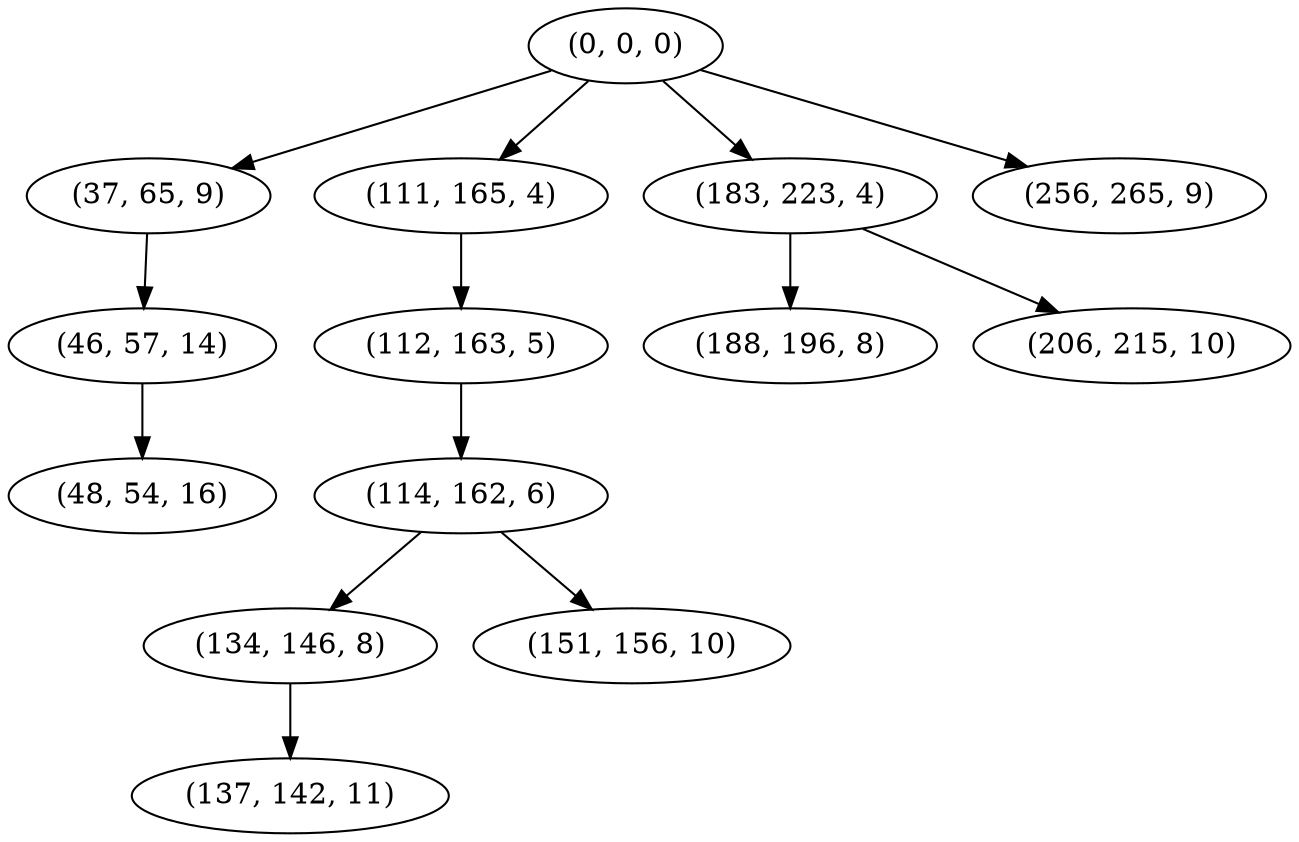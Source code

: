 digraph tree {
    "(0, 0, 0)";
    "(37, 65, 9)";
    "(46, 57, 14)";
    "(48, 54, 16)";
    "(111, 165, 4)";
    "(112, 163, 5)";
    "(114, 162, 6)";
    "(134, 146, 8)";
    "(137, 142, 11)";
    "(151, 156, 10)";
    "(183, 223, 4)";
    "(188, 196, 8)";
    "(206, 215, 10)";
    "(256, 265, 9)";
    "(0, 0, 0)" -> "(37, 65, 9)";
    "(0, 0, 0)" -> "(111, 165, 4)";
    "(0, 0, 0)" -> "(183, 223, 4)";
    "(0, 0, 0)" -> "(256, 265, 9)";
    "(37, 65, 9)" -> "(46, 57, 14)";
    "(46, 57, 14)" -> "(48, 54, 16)";
    "(111, 165, 4)" -> "(112, 163, 5)";
    "(112, 163, 5)" -> "(114, 162, 6)";
    "(114, 162, 6)" -> "(134, 146, 8)";
    "(114, 162, 6)" -> "(151, 156, 10)";
    "(134, 146, 8)" -> "(137, 142, 11)";
    "(183, 223, 4)" -> "(188, 196, 8)";
    "(183, 223, 4)" -> "(206, 215, 10)";
}
